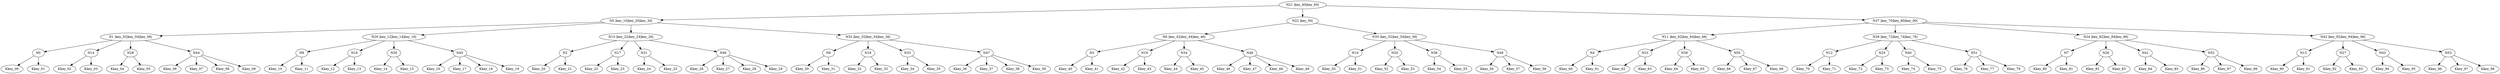 digraph G {
N21[label="N21 |key_40|key_60|"]N21 -> N5;
N5[label="N5 |key_10|key_20|key_30|"]N5 -> N1;
N1[label="N1 |key_02|key_04|key_06|"]N1 -> N0;
N0 -> Kkey_00;
N0 -> Kkey_01;
N1 -> N14;
N14 -> Kkey_02;
N14 -> Kkey_03;
N1 -> N28;
N28 -> Kkey_04;
N28 -> Kkey_05;
N1 -> N44;
N44 -> Kkey_06;
N44 -> Kkey_07;
N44 -> Kkey_08;
N44 -> Kkey_09;
N5 -> N29;
N29[label="N29 |key_12|key_14|key_16|"]N29 -> N8;
N8 -> Kkey_10;
N8 -> Kkey_11;
N29 -> N16;
N16 -> Kkey_12;
N16 -> Kkey_13;
N29 -> N30;
N30 -> Kkey_14;
N30 -> Kkey_15;
N29 -> N45;
N45 -> Kkey_16;
N45 -> Kkey_17;
N45 -> Kkey_18;
N45 -> Kkey_19;
N5 -> N15;
N15[label="N15 |key_22|key_24|key_26|"]N15 -> N2;
N2 -> Kkey_20;
N2 -> Kkey_21;
N15 -> N17;
N17 -> Kkey_22;
N17 -> Kkey_23;
N15 -> N31;
N31 -> Kkey_24;
N31 -> Kkey_25;
N15 -> N46;
N46 -> Kkey_26;
N46 -> Kkey_27;
N46 -> Kkey_28;
N46 -> Kkey_29;
N5 -> N32;
N32[label="N32 |key_32|key_34|key_36|"]N32 -> N9;
N9 -> Kkey_30;
N9 -> Kkey_31;
N32 -> N18;
N18 -> Kkey_32;
N18 -> Kkey_33;
N32 -> N33;
N33 -> Kkey_34;
N33 -> Kkey_35;
N32 -> N47;
N47 -> Kkey_36;
N47 -> Kkey_37;
N47 -> Kkey_38;
N47 -> Kkey_39;
N21 -> N22;
N22[label="N22 |key_50|"]N22 -> N6;
N6[label="N6 |key_42|key_44|key_46|"]N6 -> N3;
N3 -> Kkey_40;
N3 -> Kkey_41;
N6 -> N19;
N19 -> Kkey_42;
N19 -> Kkey_43;
N6 -> N34;
N34 -> Kkey_44;
N34 -> Kkey_45;
N6 -> N48;
N48 -> Kkey_46;
N48 -> Kkey_47;
N48 -> Kkey_48;
N48 -> Kkey_49;
N22 -> N35;
N35[label="N35 |key_52|key_54|key_56|"]N35 -> N10;
N10 -> Kkey_50;
N10 -> Kkey_51;
N35 -> N20;
N20 -> Kkey_52;
N20 -> Kkey_53;
N35 -> N36;
N36 -> Kkey_54;
N36 -> Kkey_55;
N35 -> N49;
N49 -> Kkey_56;
N49 -> Kkey_57;
N49 -> Kkey_58;
N21 -> N37;
N37[label="N37 |key_70|key_80|key_90|"]N37 -> N11;
N11[label="N11 |key_62|key_64|key_66|"]N11 -> N4;
N4 -> Kkey_60;
N4 -> Kkey_61;
N11 -> N23;
N23 -> Kkey_62;
N23 -> Kkey_63;
N11 -> N38;
N38 -> Kkey_64;
N38 -> Kkey_65;
N11 -> N50;
N50 -> Kkey_66;
N50 -> Kkey_67;
N50 -> Kkey_68;
N37 -> N39;
N39[label="N39 |key_72|key_74|key_76|"]N39 -> N12;
N12 -> Kkey_70;
N12 -> Kkey_71;
N39 -> N25;
N25 -> Kkey_72;
N25 -> Kkey_73;
N39 -> N40;
N40 -> Kkey_74;
N40 -> Kkey_75;
N39 -> N51;
N51 -> Kkey_76;
N51 -> Kkey_77;
N51 -> Kkey_78;
N37 -> N24;
N24[label="N24 |key_82|key_84|key_86|"]N24 -> N7;
N7 -> Kkey_80;
N7 -> Kkey_81;
N24 -> N26;
N26 -> Kkey_82;
N26 -> Kkey_83;
N24 -> N41;
N41 -> Kkey_84;
N41 -> Kkey_85;
N24 -> N52;
N52 -> Kkey_86;
N52 -> Kkey_87;
N52 -> Kkey_88;
N37 -> N42;
N42[label="N42 |key_92|key_94|key_96|"]N42 -> N13;
N13 -> Kkey_90;
N13 -> Kkey_91;
N42 -> N27;
N27 -> Kkey_92;
N27 -> Kkey_93;
N42 -> N43;
N43 -> Kkey_94;
N43 -> Kkey_95;
N42 -> N53;
N53 -> Kkey_96;
N53 -> Kkey_97;
N53 -> Kkey_98;
}
